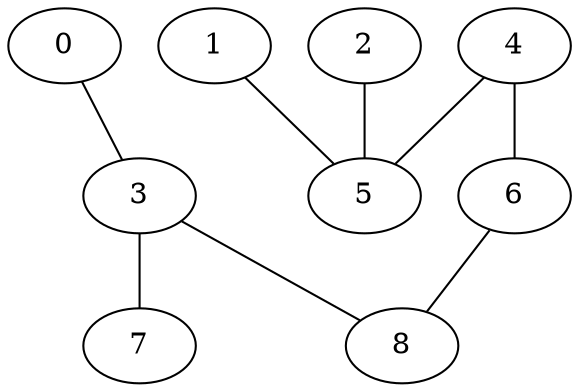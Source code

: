 graph "sampletest150-mod2_image7.bmp" {
	0	 [type=endpoint,
		x=210,
		y=75];
	3	 [type=intersection,
		x=140,
		y=275];
	0 -- 3	 [angle0="-1.23",
		frequency=1,
		type0=line];
	1	 [type=endpoint,
		x=404,
		y=260];
	5	 [type=intersection,
		x=405,
		y=260];
	1 -- 5	 [angle0=".00",
		frequency=1,
		type0=line];
	2	 [type=endpoint,
		x=432,
		y=252];
	2 -- 5	 [angle0="-.29",
		frequency=1,
		type0=line];
	7	 [type=endpoint,
		x=69,
		y=274];
	3 -- 7	 [angle0=".01",
		frequency=1,
		type0=line];
	8	 [type=corner,
		x=94,
		y=356];
	3 -- 8	 [angle0="-1.05",
		frequency=1,
		type0=line];
	4	 [type=corner,
		x=380,
		y=268];
	4 -- 5	 [angle0="-.31",
		frequency=1,
		type0=line];
	6	 [type=corner,
		x=321,
		y=435];
	4 -- 6	 [angle0="-1.23",
		frequency=1,
		type0=line];
	6 -- 8	 [angle0=".33",
		frequency=1,
		type0=line];
}
